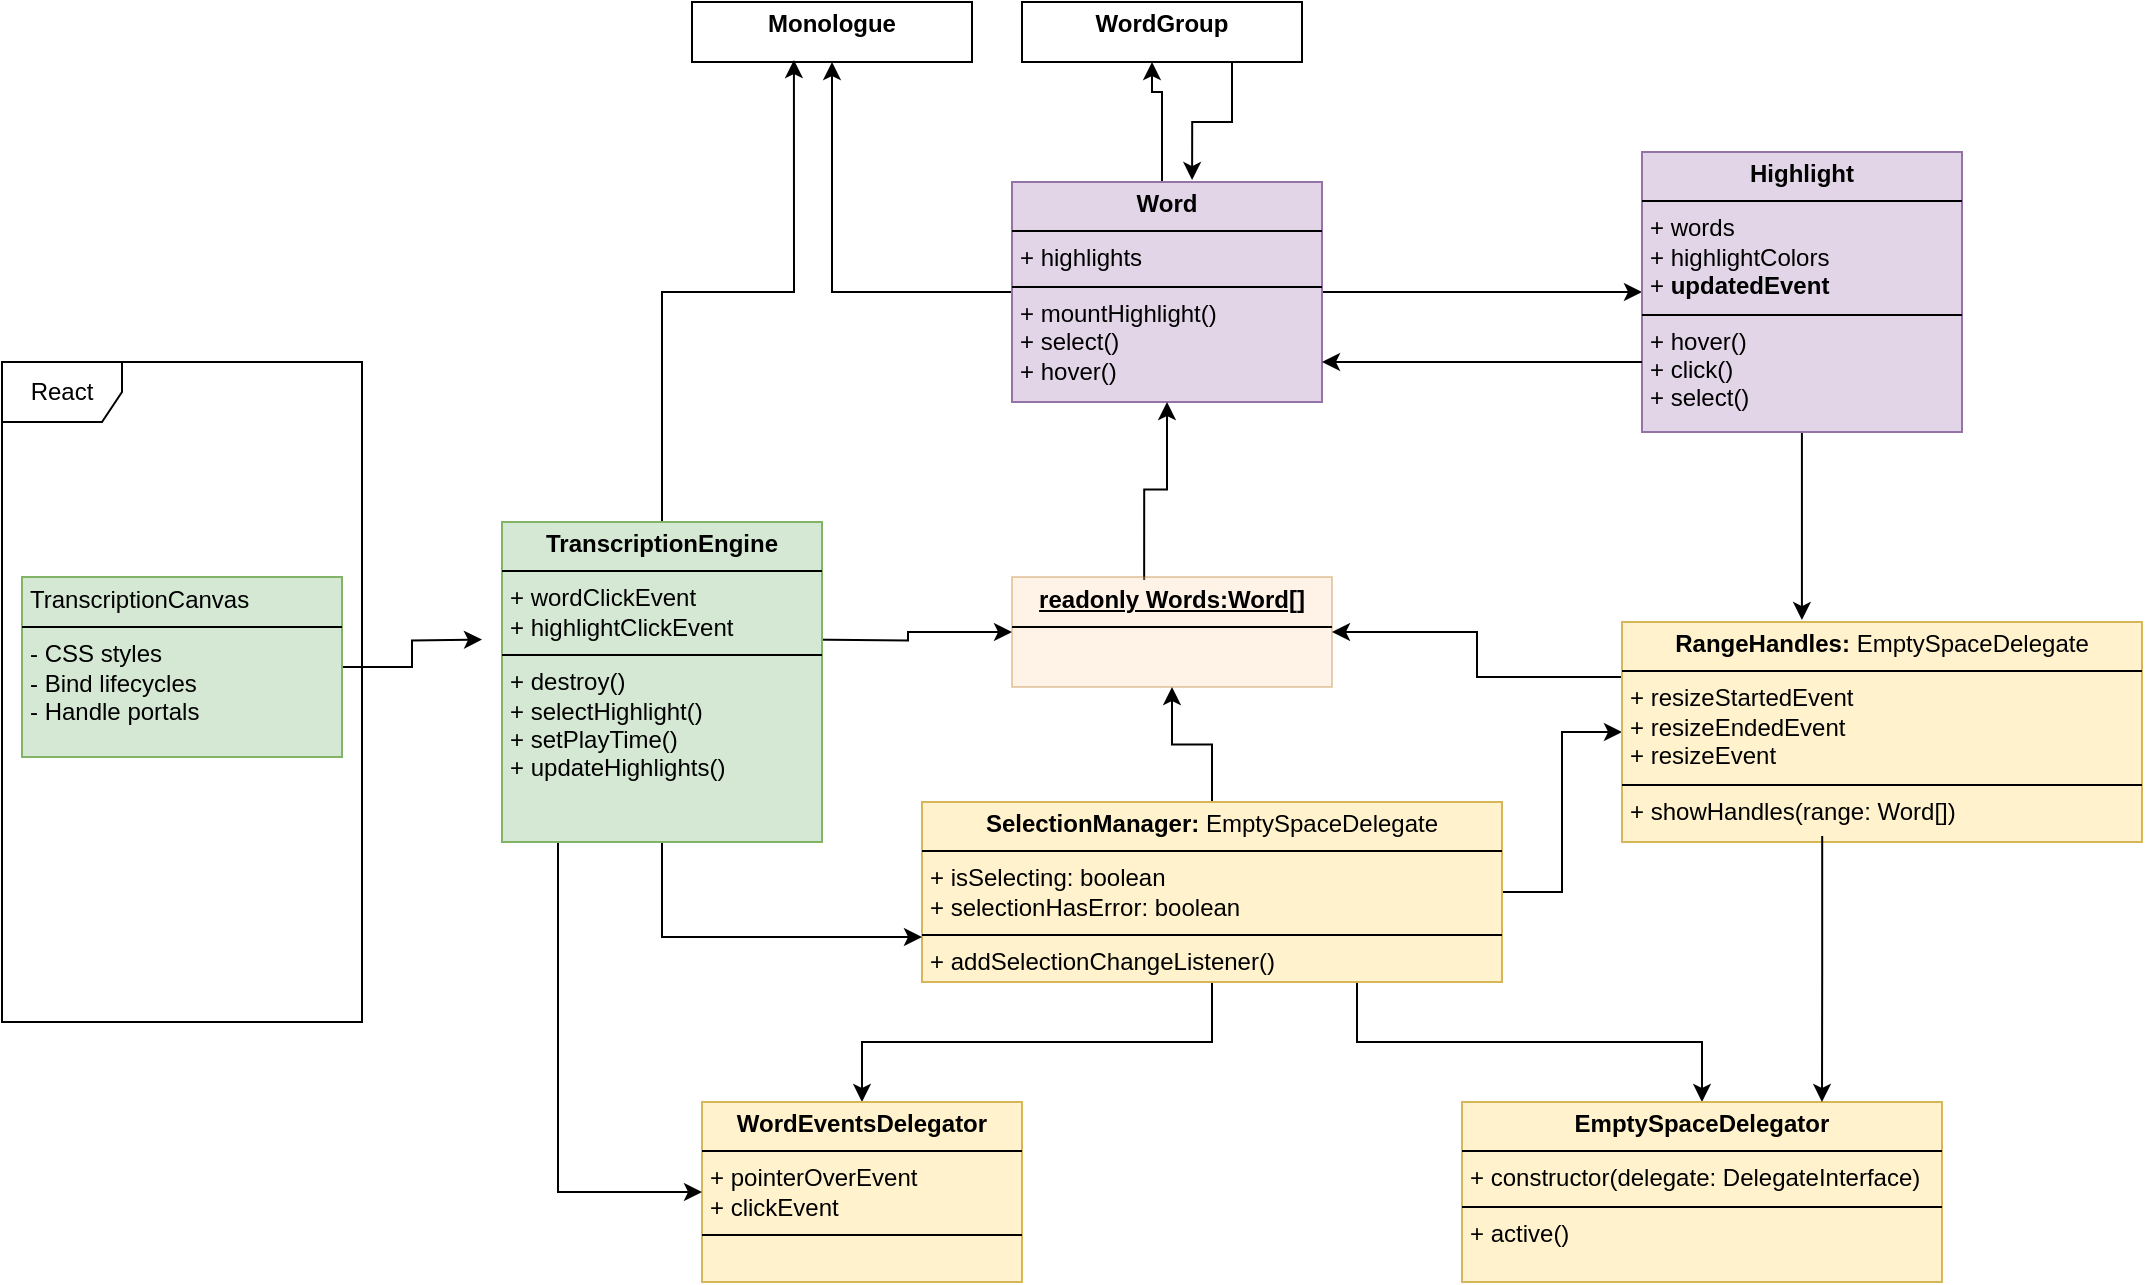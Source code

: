 <mxfile version="26.1.0">
  <diagram name="Page-1" id="W23epmoRxir52C7uOG_1">
    <mxGraphModel dx="1173" dy="1167" grid="1" gridSize="10" guides="1" tooltips="1" connect="1" arrows="1" fold="1" page="1" pageScale="1" pageWidth="850" pageHeight="1100" math="0" shadow="0">
      <root>
        <mxCell id="0" />
        <mxCell id="1" parent="0" />
        <mxCell id="h7VdWZ_x1tT9iMLf5sIj-19" style="edgeStyle=orthogonalEdgeStyle;rounded=0;orthogonalLoop=1;jettySize=auto;html=1;" edge="1" parent="1" target="h7VdWZ_x1tT9iMLf5sIj-22">
          <mxGeometry relative="1" as="geometry">
            <mxPoint x="550" y="598.8" as="sourcePoint" />
            <mxPoint x="662.5" y="605" as="targetPoint" />
          </mxGeometry>
        </mxCell>
        <mxCell id="h7VdWZ_x1tT9iMLf5sIj-13" style="edgeStyle=orthogonalEdgeStyle;rounded=0;orthogonalLoop=1;jettySize=auto;html=1;exitX=0;exitY=0.5;exitDx=0;exitDy=0;entryX=0.5;entryY=1;entryDx=0;entryDy=0;" edge="1" parent="1" source="h7VdWZ_x1tT9iMLf5sIj-6" target="h7VdWZ_x1tT9iMLf5sIj-8">
          <mxGeometry relative="1" as="geometry" />
        </mxCell>
        <mxCell id="h7VdWZ_x1tT9iMLf5sIj-14" style="edgeStyle=orthogonalEdgeStyle;rounded=0;orthogonalLoop=1;jettySize=auto;html=1;exitX=0.5;exitY=0;exitDx=0;exitDy=0;" edge="1" parent="1" source="h7VdWZ_x1tT9iMLf5sIj-6" target="h7VdWZ_x1tT9iMLf5sIj-11">
          <mxGeometry relative="1" as="geometry">
            <Array as="points">
              <mxPoint x="730" y="370" />
              <mxPoint x="730" y="325" />
              <mxPoint x="725" y="325" />
            </Array>
          </mxGeometry>
        </mxCell>
        <mxCell id="h7VdWZ_x1tT9iMLf5sIj-33" style="edgeStyle=orthogonalEdgeStyle;rounded=0;orthogonalLoop=1;jettySize=auto;html=1;" edge="1" parent="1" source="h7VdWZ_x1tT9iMLf5sIj-6" target="h7VdWZ_x1tT9iMLf5sIj-28">
          <mxGeometry relative="1" as="geometry" />
        </mxCell>
        <mxCell id="h7VdWZ_x1tT9iMLf5sIj-6" value="&lt;p style=&quot;margin:0px;margin-top:4px;text-align:center;&quot;&gt;&lt;b&gt;Word&lt;/b&gt;&lt;/p&gt;&lt;hr size=&quot;1&quot; style=&quot;border-style:solid;&quot;&gt;&lt;p style=&quot;margin:0px;margin-left:4px;&quot;&gt;+ highlights&lt;/p&gt;&lt;hr size=&quot;1&quot; style=&quot;border-style:solid;&quot;&gt;&lt;p style=&quot;margin:0px;margin-left:4px;&quot;&gt;+ mountHighlight()&lt;/p&gt;&lt;p style=&quot;margin:0px;margin-left:4px;&quot;&gt;+ select()&lt;br&gt;+ hover()&lt;/p&gt;&lt;p style=&quot;margin:0px;margin-left:4px;&quot;&gt;&lt;br&gt;&lt;/p&gt;" style="verticalAlign=top;align=left;overflow=fill;html=1;whiteSpace=wrap;fillColor=#e1d5e7;strokeColor=#9673a6;" vertex="1" parent="1">
          <mxGeometry x="655" y="370" width="155" height="110" as="geometry" />
        </mxCell>
        <mxCell id="h7VdWZ_x1tT9iMLf5sIj-8" value="&lt;p style=&quot;margin:0px;margin-top:4px;text-align:center;&quot;&gt;&lt;b&gt;Monologue&lt;/b&gt;&lt;/p&gt;" style="verticalAlign=top;align=left;overflow=fill;html=1;whiteSpace=wrap;" vertex="1" parent="1">
          <mxGeometry x="495" y="280" width="140" height="30" as="geometry" />
        </mxCell>
        <mxCell id="h7VdWZ_x1tT9iMLf5sIj-11" value="&lt;p style=&quot;margin:0px;margin-top:4px;text-align:center;&quot;&gt;&lt;b&gt;WordGroup&lt;/b&gt;&lt;/p&gt;" style="verticalAlign=top;align=left;overflow=fill;html=1;whiteSpace=wrap;" vertex="1" parent="1">
          <mxGeometry x="660" y="280" width="140" height="30" as="geometry" />
        </mxCell>
        <mxCell id="h7VdWZ_x1tT9iMLf5sIj-15" style="edgeStyle=orthogonalEdgeStyle;rounded=0;orthogonalLoop=1;jettySize=auto;html=1;entryX=0.364;entryY=0.967;entryDx=0;entryDy=0;entryPerimeter=0;" edge="1" parent="1" source="h7VdWZ_x1tT9iMLf5sIj-42" target="h7VdWZ_x1tT9iMLf5sIj-8">
          <mxGeometry relative="1" as="geometry">
            <mxPoint x="470" y="527.5" as="sourcePoint" />
          </mxGeometry>
        </mxCell>
        <mxCell id="h7VdWZ_x1tT9iMLf5sIj-20" style="edgeStyle=orthogonalEdgeStyle;rounded=0;orthogonalLoop=1;jettySize=auto;html=1;" edge="1" parent="1" source="h7VdWZ_x1tT9iMLf5sIj-16" target="h7VdWZ_x1tT9iMLf5sIj-22">
          <mxGeometry relative="1" as="geometry">
            <mxPoint x="732.5" y="625" as="targetPoint" />
          </mxGeometry>
        </mxCell>
        <mxCell id="h7VdWZ_x1tT9iMLf5sIj-26" style="edgeStyle=orthogonalEdgeStyle;rounded=0;orthogonalLoop=1;jettySize=auto;html=1;" edge="1" parent="1" source="h7VdWZ_x1tT9iMLf5sIj-16" target="h7VdWZ_x1tT9iMLf5sIj-23">
          <mxGeometry relative="1" as="geometry" />
        </mxCell>
        <mxCell id="h7VdWZ_x1tT9iMLf5sIj-27" style="edgeStyle=orthogonalEdgeStyle;rounded=0;orthogonalLoop=1;jettySize=auto;html=1;exitX=0.75;exitY=1;exitDx=0;exitDy=0;" edge="1" parent="1" source="h7VdWZ_x1tT9iMLf5sIj-16" target="h7VdWZ_x1tT9iMLf5sIj-25">
          <mxGeometry relative="1" as="geometry" />
        </mxCell>
        <mxCell id="h7VdWZ_x1tT9iMLf5sIj-30" style="edgeStyle=orthogonalEdgeStyle;rounded=0;orthogonalLoop=1;jettySize=auto;html=1;" edge="1" parent="1" source="h7VdWZ_x1tT9iMLf5sIj-16" target="h7VdWZ_x1tT9iMLf5sIj-29">
          <mxGeometry relative="1" as="geometry" />
        </mxCell>
        <mxCell id="h7VdWZ_x1tT9iMLf5sIj-16" value="&lt;p style=&quot;margin:0px;margin-top:4px;text-align:center;&quot;&gt;&lt;b&gt;SelectionManager:&amp;nbsp;&lt;/b&gt;&lt;span style=&quot;background-color: transparent; color: light-dark(rgb(0, 0, 0), rgb(255, 255, 255)); text-align: left;&quot;&gt;EmptySpaceDelegate&lt;/span&gt;&lt;/p&gt;&lt;hr size=&quot;1&quot; style=&quot;border-style:solid;&quot;&gt;&lt;p style=&quot;margin:0px;margin-left:4px;&quot;&gt;+ isSelecting: boolean&lt;/p&gt;&lt;p style=&quot;margin:0px;margin-left:4px;&quot;&gt;+ selectionHasError: boolean&lt;/p&gt;&lt;hr size=&quot;1&quot; style=&quot;border-style:solid;&quot;&gt;&lt;p style=&quot;margin:0px;margin-left:4px;&quot;&gt;+ addSelectionChangeListener()&lt;/p&gt;" style="verticalAlign=top;align=left;overflow=fill;html=1;whiteSpace=wrap;fillColor=#fff2cc;strokeColor=#d6b656;" vertex="1" parent="1">
          <mxGeometry x="610" y="680" width="290" height="90" as="geometry" />
        </mxCell>
        <mxCell id="h7VdWZ_x1tT9iMLf5sIj-21" style="edgeStyle=orthogonalEdgeStyle;rounded=0;orthogonalLoop=1;jettySize=auto;html=1;exitX=0.413;exitY=0.027;exitDx=0;exitDy=0;exitPerimeter=0;" edge="1" parent="1" source="h7VdWZ_x1tT9iMLf5sIj-22" target="h7VdWZ_x1tT9iMLf5sIj-6">
          <mxGeometry relative="1" as="geometry">
            <mxPoint x="732.5" y="585" as="sourcePoint" />
          </mxGeometry>
        </mxCell>
        <mxCell id="h7VdWZ_x1tT9iMLf5sIj-22" value="&lt;p style=&quot;margin:0px;margin-top:4px;text-align:center;text-decoration:underline;&quot;&gt;&lt;b&gt;readonly Words:Word[]&lt;/b&gt;&lt;/p&gt;&lt;hr size=&quot;1&quot; style=&quot;border-style:solid;&quot;&gt;&lt;p style=&quot;margin:0px;margin-left:8px;&quot;&gt;&lt;br&gt;&lt;/p&gt;" style="verticalAlign=top;align=left;overflow=fill;html=1;whiteSpace=wrap;fillColor=#fad7ac;strokeColor=#b46504;opacity=30;" vertex="1" parent="1">
          <mxGeometry x="655" y="567.5" width="160" height="55" as="geometry" />
        </mxCell>
        <mxCell id="h7VdWZ_x1tT9iMLf5sIj-23" value="&lt;p style=&quot;margin:0px;margin-top:4px;text-align:center;&quot;&gt;&lt;b&gt;WordEventsDelegator&lt;/b&gt;&lt;/p&gt;&lt;hr size=&quot;1&quot; style=&quot;border-style:solid;&quot;&gt;&lt;p style=&quot;margin:0px;margin-left:4px;&quot;&gt;+ pointerOverEvent&lt;/p&gt;&lt;p style=&quot;margin:0px;margin-left:4px;&quot;&gt;+ clickEvent&lt;/p&gt;&lt;hr size=&quot;1&quot; style=&quot;border-style:solid;&quot;&gt;&lt;p style=&quot;margin:0px;margin-left:4px;&quot;&gt;&lt;br&gt;&lt;/p&gt;" style="verticalAlign=top;align=left;overflow=fill;html=1;whiteSpace=wrap;fillColor=#fff2cc;strokeColor=#d6b656;" vertex="1" parent="1">
          <mxGeometry x="500" y="830" width="160" height="90" as="geometry" />
        </mxCell>
        <mxCell id="h7VdWZ_x1tT9iMLf5sIj-25" value="&lt;p style=&quot;margin:0px;margin-top:4px;text-align:center;&quot;&gt;&lt;b&gt;EmptySpaceDelegator&lt;/b&gt;&lt;/p&gt;&lt;hr size=&quot;1&quot; style=&quot;border-style:solid;&quot;&gt;&lt;p style=&quot;margin:0px;margin-left:4px;&quot;&gt;+ constructor(delegate: DelegateInterface)&lt;/p&gt;&lt;hr size=&quot;1&quot; style=&quot;border-style:solid;&quot;&gt;&lt;p style=&quot;margin:0px;margin-left:4px;&quot;&gt;&lt;span style=&quot;background-color: transparent; color: light-dark(rgb(0, 0, 0), rgb(255, 255, 255));&quot;&gt;+ active()&lt;/span&gt;&lt;/p&gt;&lt;div&gt;&lt;br&gt;&lt;/div&gt;" style="verticalAlign=top;align=left;overflow=fill;html=1;whiteSpace=wrap;fillColor=#fff2cc;strokeColor=#d6b656;" vertex="1" parent="1">
          <mxGeometry x="880" y="830" width="240" height="90" as="geometry" />
        </mxCell>
        <mxCell id="h7VdWZ_x1tT9iMLf5sIj-32" style="edgeStyle=orthogonalEdgeStyle;rounded=0;orthogonalLoop=1;jettySize=auto;html=1;entryX=0.346;entryY=-0.009;entryDx=0;entryDy=0;entryPerimeter=0;" edge="1" parent="1" source="h7VdWZ_x1tT9iMLf5sIj-28" target="h7VdWZ_x1tT9iMLf5sIj-29">
          <mxGeometry relative="1" as="geometry" />
        </mxCell>
        <mxCell id="h7VdWZ_x1tT9iMLf5sIj-28" value="&lt;p style=&quot;margin:0px;margin-top:4px;text-align:center;&quot;&gt;&lt;b&gt;Highlight&lt;/b&gt;&lt;/p&gt;&lt;hr size=&quot;1&quot; style=&quot;border-style:solid;&quot;&gt;&lt;p style=&quot;margin:0px;margin-left:4px;&quot;&gt;+ words&lt;/p&gt;&lt;p style=&quot;margin:0px;margin-left:4px;&quot;&gt;+ highlightColors&lt;/p&gt;&lt;p style=&quot;margin:0px;margin-left:4px;&quot;&gt;+ &lt;b&gt;updatedEvent&lt;/b&gt;&lt;/p&gt;&lt;hr size=&quot;1&quot; style=&quot;border-style:solid;&quot;&gt;&lt;p style=&quot;margin:0px;margin-left:4px;&quot;&gt;+ hover()&lt;br&gt;+ click()&lt;br&gt;+ select()&lt;/p&gt;" style="verticalAlign=top;align=left;overflow=fill;html=1;whiteSpace=wrap;fillColor=#e1d5e7;strokeColor=#9673a6;" vertex="1" parent="1">
          <mxGeometry x="970" y="355" width="160" height="140" as="geometry" />
        </mxCell>
        <mxCell id="h7VdWZ_x1tT9iMLf5sIj-37" style="edgeStyle=orthogonalEdgeStyle;rounded=0;orthogonalLoop=1;jettySize=auto;html=1;exitX=0;exitY=0.25;exitDx=0;exitDy=0;entryX=1;entryY=0.5;entryDx=0;entryDy=0;" edge="1" parent="1" source="h7VdWZ_x1tT9iMLf5sIj-29" target="h7VdWZ_x1tT9iMLf5sIj-22">
          <mxGeometry relative="1" as="geometry" />
        </mxCell>
        <mxCell id="h7VdWZ_x1tT9iMLf5sIj-29" value="&lt;p style=&quot;margin:0px;margin-top:4px;text-align:center;&quot;&gt;&lt;b&gt;RangeHandles&lt;/b&gt;&lt;b style=&quot;background-color: transparent; color: light-dark(rgb(0, 0, 0), rgb(255, 255, 255));&quot;&gt;:&amp;nbsp;&lt;/b&gt;&lt;span style=&quot;background-color: transparent; color: light-dark(rgb(0, 0, 0), rgb(255, 255, 255)); text-align: left;&quot;&gt;EmptySpaceDelegate&lt;/span&gt;&lt;/p&gt;&lt;hr size=&quot;1&quot; style=&quot;border-style:solid;&quot;&gt;&lt;p style=&quot;margin:0px;margin-left:4px;&quot;&gt;+ resizeStartedEvent&lt;/p&gt;&lt;p style=&quot;margin:0px;margin-left:4px;&quot;&gt;+ resizeEndedEvent&lt;/p&gt;&lt;p style=&quot;margin:0px;margin-left:4px;&quot;&gt;+ resizeEvent&lt;/p&gt;&lt;hr size=&quot;1&quot; style=&quot;border-style:solid;&quot;&gt;&lt;p style=&quot;margin:0px;margin-left:4px;&quot;&gt;+ showHandles(range: Word[])&lt;/p&gt;" style="verticalAlign=top;align=left;overflow=fill;html=1;whiteSpace=wrap;fillColor=#fff2cc;strokeColor=#d6b656;" vertex="1" parent="1">
          <mxGeometry x="960" y="590" width="260" height="110" as="geometry" />
        </mxCell>
        <mxCell id="h7VdWZ_x1tT9iMLf5sIj-31" style="edgeStyle=orthogonalEdgeStyle;rounded=0;orthogonalLoop=1;jettySize=auto;html=1;entryX=0.75;entryY=0;entryDx=0;entryDy=0;exitX=0.385;exitY=0.973;exitDx=0;exitDy=0;exitPerimeter=0;" edge="1" parent="1" source="h7VdWZ_x1tT9iMLf5sIj-29" target="h7VdWZ_x1tT9iMLf5sIj-25">
          <mxGeometry relative="1" as="geometry" />
        </mxCell>
        <mxCell id="h7VdWZ_x1tT9iMLf5sIj-34" style="edgeStyle=orthogonalEdgeStyle;rounded=0;orthogonalLoop=1;jettySize=auto;html=1;exitX=0;exitY=0.75;exitDx=0;exitDy=0;entryX=1;entryY=0.818;entryDx=0;entryDy=0;entryPerimeter=0;" edge="1" parent="1" source="h7VdWZ_x1tT9iMLf5sIj-28" target="h7VdWZ_x1tT9iMLf5sIj-6">
          <mxGeometry relative="1" as="geometry" />
        </mxCell>
        <mxCell id="h7VdWZ_x1tT9iMLf5sIj-35" style="edgeStyle=orthogonalEdgeStyle;rounded=0;orthogonalLoop=1;jettySize=auto;html=1;exitX=0.75;exitY=1;exitDx=0;exitDy=0;entryX=0.581;entryY=-0.009;entryDx=0;entryDy=0;entryPerimeter=0;" edge="1" parent="1" source="h7VdWZ_x1tT9iMLf5sIj-11" target="h7VdWZ_x1tT9iMLf5sIj-6">
          <mxGeometry relative="1" as="geometry">
            <mxPoint x="750" y="380" as="targetPoint" />
          </mxGeometry>
        </mxCell>
        <mxCell id="h7VdWZ_x1tT9iMLf5sIj-41" style="edgeStyle=orthogonalEdgeStyle;rounded=0;orthogonalLoop=1;jettySize=auto;html=1;" edge="1" parent="1" source="h7VdWZ_x1tT9iMLf5sIj-38">
          <mxGeometry relative="1" as="geometry">
            <mxPoint x="390" y="598.8" as="targetPoint" />
          </mxGeometry>
        </mxCell>
        <mxCell id="h7VdWZ_x1tT9iMLf5sIj-38" value="&lt;p style=&quot;margin:0px;margin-top:4px;text-align:center;&quot;&gt;&lt;/p&gt;&lt;p style=&quot;margin:0px;margin-left:4px;&quot;&gt;&lt;span style=&quot;text-align: center; background-color: transparent; color: light-dark(rgb(0, 0, 0), rgb(255, 255, 255));&quot;&gt;TranscriptionCanvas&lt;/span&gt;&lt;/p&gt;&lt;hr size=&quot;1&quot; style=&quot;border-style:solid;&quot;&gt;&lt;p style=&quot;margin:0px;margin-left:4px;&quot;&gt;- CSS styles&amp;nbsp;&lt;/p&gt;&lt;p style=&quot;margin:0px;margin-left:4px;&quot;&gt;- Bind lifecycles&lt;/p&gt;&lt;p style=&quot;margin:0px;margin-left:4px;&quot;&gt;- Handle portals&lt;/p&gt;" style="verticalAlign=top;align=left;overflow=fill;html=1;whiteSpace=wrap;fillColor=#d5e8d4;strokeColor=#82b366;" vertex="1" parent="1">
          <mxGeometry x="160" y="567.5" width="160" height="90" as="geometry" />
        </mxCell>
        <mxCell id="h7VdWZ_x1tT9iMLf5sIj-39" value="React" style="shape=umlFrame;whiteSpace=wrap;html=1;pointerEvents=0;" vertex="1" parent="1">
          <mxGeometry x="150" y="460" width="180" height="330" as="geometry" />
        </mxCell>
        <mxCell id="h7VdWZ_x1tT9iMLf5sIj-43" style="edgeStyle=orthogonalEdgeStyle;rounded=0;orthogonalLoop=1;jettySize=auto;html=1;exitX=0.5;exitY=1;exitDx=0;exitDy=0;entryX=0;entryY=0.75;entryDx=0;entryDy=0;" edge="1" parent="1" source="h7VdWZ_x1tT9iMLf5sIj-42" target="h7VdWZ_x1tT9iMLf5sIj-16">
          <mxGeometry relative="1" as="geometry" />
        </mxCell>
        <mxCell id="h7VdWZ_x1tT9iMLf5sIj-44" style="edgeStyle=orthogonalEdgeStyle;rounded=0;orthogonalLoop=1;jettySize=auto;html=1;exitX=0.175;exitY=0.981;exitDx=0;exitDy=0;entryX=0;entryY=0.5;entryDx=0;entryDy=0;exitPerimeter=0;" edge="1" parent="1" source="h7VdWZ_x1tT9iMLf5sIj-42" target="h7VdWZ_x1tT9iMLf5sIj-23">
          <mxGeometry relative="1" as="geometry" />
        </mxCell>
        <mxCell id="h7VdWZ_x1tT9iMLf5sIj-42" value="&lt;p style=&quot;margin:0px;margin-top:4px;text-align:center;&quot;&gt;&lt;b&gt;TranscriptionEngine&lt;/b&gt;&lt;/p&gt;&lt;hr size=&quot;1&quot; style=&quot;border-style:solid;&quot;&gt;&lt;p style=&quot;margin:0px;margin-left:4px;&quot;&gt;+ wordClickEvent&lt;/p&gt;&lt;p style=&quot;margin:0px;margin-left:4px;&quot;&gt;+ highlightClickEvent&lt;/p&gt;&lt;hr size=&quot;1&quot; style=&quot;border-style:solid;&quot;&gt;&lt;p style=&quot;margin:0px;margin-left:4px;&quot;&gt;+ destroy()&lt;/p&gt;&lt;p style=&quot;margin:0px;margin-left:4px;&quot;&gt;+ selectHighlight()&lt;/p&gt;&lt;p style=&quot;margin:0px;margin-left:4px;&quot;&gt;+ setPlayTime()&lt;/p&gt;&lt;p style=&quot;margin:0px;margin-left:4px;&quot;&gt;+ updateHighlights()&lt;/p&gt;" style="verticalAlign=top;align=left;overflow=fill;html=1;whiteSpace=wrap;fillColor=#d5e8d4;strokeColor=#82b366;" vertex="1" parent="1">
          <mxGeometry x="400" y="540" width="160" height="160" as="geometry" />
        </mxCell>
      </root>
    </mxGraphModel>
  </diagram>
</mxfile>
